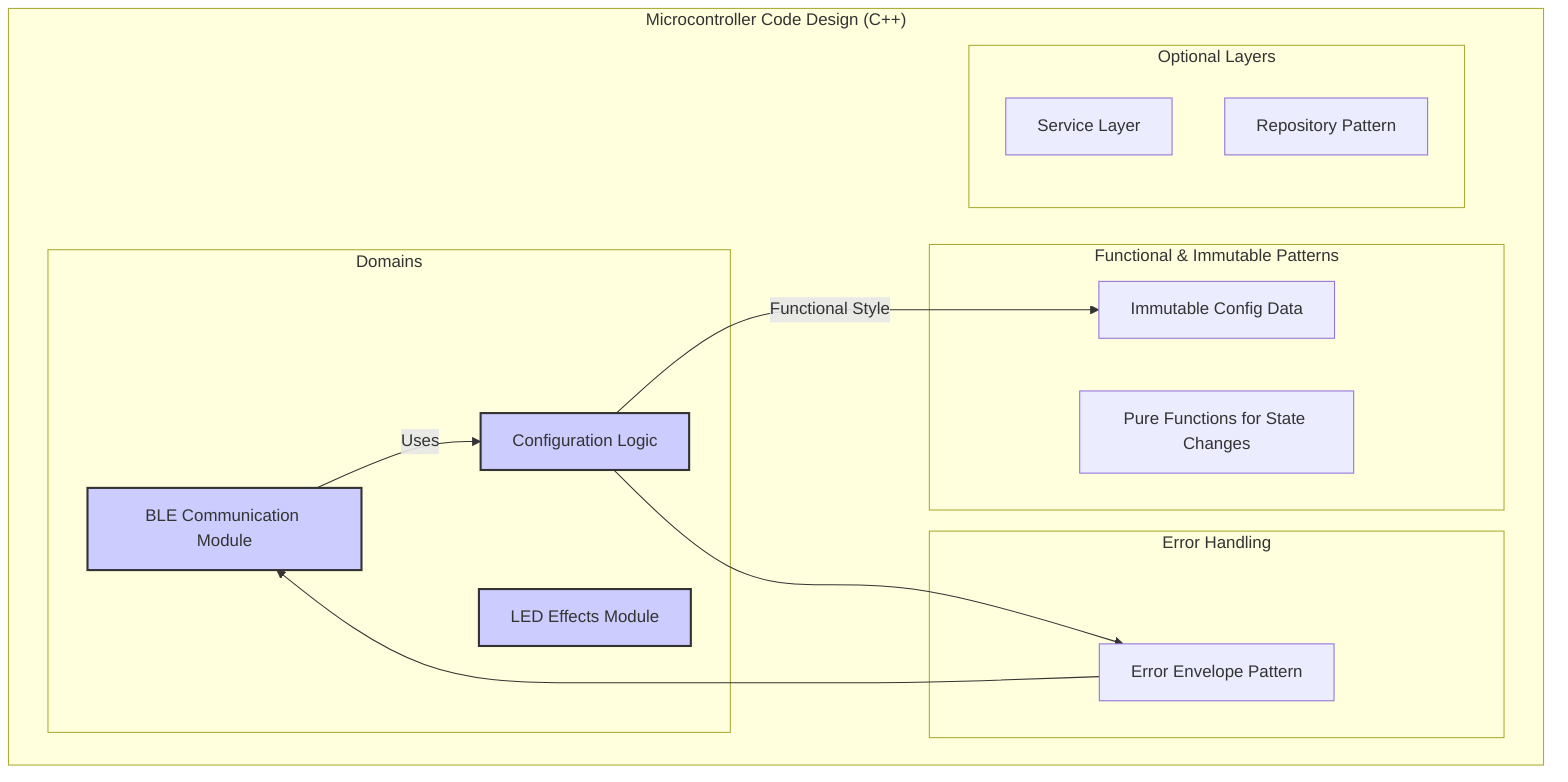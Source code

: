 flowchart TD

subgraph Microcontroller_Design["Microcontroller Code Design (C++)"]
    subgraph Domains
        LED_Effects[LED Effects Module]
        BLE_Comm[BLE Communication Module]
        Config_Logic[Configuration Logic]
    end

    subgraph Functional_Approach["Functional & Immutable Patterns"]
        Immutability[Immutable Config Data]
        PureFunctions[Pure Functions for State Changes]
    end

    subgraph Error_Handling["Error Handling"]
        ErrorEnvelope[Error Envelope Pattern]
    end

    subgraph Optional_Patterns["Optional Layers"]
        Services[Service Layer]
        Repositories[Repository Pattern]
    end

    %% Connections
    BLE_Comm -->|Uses| Config_Logic
    Config_Logic -->|Functional Style| Immutability
    Config_Logic --> ErrorEnvelope
    ErrorEnvelope --> BLE_Comm

    style LED_Effects fill:#ccf,stroke:#333,stroke-width:2px
    style BLE_Comm fill:#ccf,stroke:#333,stroke-width:2px
    style Config_Logic fill:#ccf,stroke:#333,stroke-width:2px
end